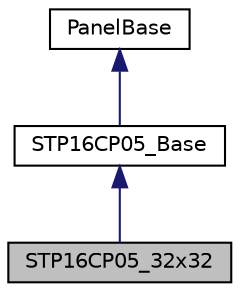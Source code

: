 digraph "STP16CP05_32x32"
{
 // LATEX_PDF_SIZE
  edge [fontname="Helvetica",fontsize="10",labelfontname="Helvetica",labelfontsize="10"];
  node [fontname="Helvetica",fontsize="10",shape=record];
  Node1 [label="STP16CP05_32x32",height=0.2,width=0.4,color="black", fillcolor="grey75", style="filled", fontcolor="black",tooltip="32x32サイズのLEDパネルクラス"];
  Node2 -> Node1 [dir="back",color="midnightblue",fontsize="10",style="solid",fontname="Helvetica"];
  Node2 [label="STP16CP05_Base",height=0.2,width=0.4,color="black", fillcolor="white", style="filled",URL="$classSTP16CP05__Base.html",tooltip="Base class of STP16CP05."];
  Node3 -> Node2 [dir="back",color="midnightblue",fontsize="10",style="solid",fontname="Helvetica"];
  Node3 [label="PanelBase",height=0.2,width=0.4,color="black", fillcolor="white", style="filled",URL="$classPanelBase.html",tooltip="1枚のLEDパネルを表すクラス"];
}
